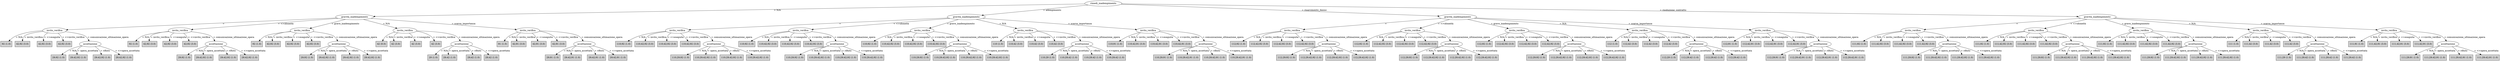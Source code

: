 digraph J48Tree {
N0 [label="rimedi_inadempimento" ]
N0->N1 [label="= N/A"]
N1 [label="gravit&agrave;_inadempimento" ]
N1->N2 [label="="]
N2 [label="invito_verifica" ]
N2->N3 [label="= N/A"]
N3 [label="92 (1.0)" shape=box style=filled ]
N2->N4 [label="= invito_verifica"]
N4 [label="42;92 (3.0)" shape=box style=filled ]
N2->N5 [label="= &lt;&gt;eseguita"]
N5 [label="42;92 (3.0)" shape=box style=filled ]
N2->N6 [label="= &lt;&gt;invito_verifica"]
N6 [label="42;92 (3.0)" shape=box style=filled ]
N2->N7 [label="= comunicazione_ultimazione_opera"]
N7 [label="accettazione" ]
N7->N8 [label="= N/A"]
N8 [label="29;92 (1.0)" shape=box style=filled ]
N7->N9 [label="= opera_accettata"]
N9 [label="29;42;92 (1.0)" shape=box style=filled ]
N7->N10 [label="= rifiuto"]
N10 [label="29;42;92 (1.0)" shape=box style=filled ]
N7->N11 [label="= &lt;&gt;opera_accettata"]
N11 [label="29;42;92 (1.0)" shape=box style=filled ]
N1->N12 [label="= &lt;&gt;idoneit&agrave;"]
N12 [label="invito_verifica" ]
N12->N13 [label="= N/A"]
N13 [label="92 (1.0)" shape=box style=filled ]
N12->N14 [label="= invito_verifica"]
N14 [label="42;92 (3.0)" shape=box style=filled ]
N12->N15 [label="= &lt;&gt;eseguita"]
N15 [label="42;92 (3.0)" shape=box style=filled ]
N12->N16 [label="= &lt;&gt;invito_verifica"]
N16 [label="42;92 (3.0)" shape=box style=filled ]
N12->N17 [label="= comunicazione_ultimazione_opera"]
N17 [label="accettazione" ]
N17->N18 [label="= N/A"]
N18 [label="29;92 (1.0)" shape=box style=filled ]
N17->N19 [label="= opera_accettata"]
N19 [label="29;42;92 (1.0)" shape=box style=filled ]
N17->N20 [label="= rifiuto"]
N20 [label="29;42;92 (1.0)" shape=box style=filled ]
N17->N21 [label="= &lt;&gt;opera_accettata"]
N21 [label="29;42;92 (1.0)" shape=box style=filled ]
N1->N22 [label="= grave_inadempimento"]
N22 [label="invito_verifica" ]
N22->N23 [label="= N/A"]
N23 [label="92 (1.0)" shape=box style=filled ]
N22->N24 [label="= invito_verifica"]
N24 [label="42;92 (3.0)" shape=box style=filled ]
N22->N25 [label="= &lt;&gt;eseguita"]
N25 [label="42;92 (3.0)" shape=box style=filled ]
N22->N26 [label="= &lt;&gt;invito_verifica"]
N26 [label="42;92 (3.0)" shape=box style=filled ]
N22->N27 [label="= comunicazione_ultimazione_opera"]
N27 [label="accettazione" ]
N27->N28 [label="= N/A"]
N28 [label="29;92 (1.0)" shape=box style=filled ]
N27->N29 [label="= opera_accettata"]
N29 [label="29;42;92 (1.0)" shape=box style=filled ]
N27->N30 [label="= rifiuto"]
N30 [label="29;42;92 (1.0)" shape=box style=filled ]
N27->N31 [label="= &lt;&gt;opera_accettata"]
N31 [label="29;42;92 (1.0)" shape=box style=filled ]
N1->N32 [label="= N/A"]
N32 [label="invito_verifica" ]
N32->N33 [label="= N/A"]
N33 [label="42 (0.0)" shape=box style=filled ]
N32->N34 [label="= invito_verifica"]
N34 [label="42 (3.0)" shape=box style=filled ]
N32->N35 [label="= &lt;&gt;eseguita"]
N35 [label="42 (3.0)" shape=box style=filled ]
N32->N36 [label="= &lt;&gt;invito_verifica"]
N36 [label="42 (3.0)" shape=box style=filled ]
N32->N37 [label="= comunicazione_ultimazione_opera"]
N37 [label="accettazione" ]
N37->N38 [label="= N/A"]
N38 [label="29 (1.0)" shape=box style=filled ]
N37->N39 [label="= opera_accettata"]
N39 [label="29;42 (1.0)" shape=box style=filled ]
N37->N40 [label="= rifiuto"]
N40 [label="29;42 (1.0)" shape=box style=filled ]
N37->N41 [label="= &lt;&gt;opera_accettata"]
N41 [label="29;42 (1.0)" shape=box style=filled ]
N1->N42 [label="= scarsa_importanza"]
N42 [label="invito_verifica" ]
N42->N43 [label="= N/A"]
N43 [label="91 (1.0)" shape=box style=filled ]
N42->N44 [label="= invito_verifica"]
N44 [label="42;91 (3.0)" shape=box style=filled ]
N42->N45 [label="= &lt;&gt;eseguita"]
N45 [label="42;91 (3.0)" shape=box style=filled ]
N42->N46 [label="= &lt;&gt;invito_verifica"]
N46 [label="42;91 (3.0)" shape=box style=filled ]
N42->N47 [label="= comunicazione_ultimazione_opera"]
N47 [label="accettazione" ]
N47->N48 [label="= N/A"]
N48 [label="29;91 (1.0)" shape=box style=filled ]
N47->N49 [label="= opera_accettata"]
N49 [label="29;42;91 (1.0)" shape=box style=filled ]
N47->N50 [label="= rifiuto"]
N50 [label="29;42;91 (1.0)" shape=box style=filled ]
N47->N51 [label="= &lt;&gt;opera_accettata"]
N51 [label="29;42;91 (1.0)" shape=box style=filled ]
N0->N52 [label="= adempimento"]
N52 [label="gravit&agrave;_inadempimento" ]
N52->N53 [label="="]
N53 [label="invito_verifica" ]
N53->N54 [label="= N/A"]
N54 [label="110;92 (1.0)" shape=box style=filled ]
N53->N55 [label="= invito_verifica"]
N55 [label="110;42;92 (3.0)" shape=box style=filled ]
N53->N56 [label="= &lt;&gt;eseguita"]
N56 [label="110;42;92 (3.0)" shape=box style=filled ]
N53->N57 [label="= &lt;&gt;invito_verifica"]
N57 [label="110;42;92 (3.0)" shape=box style=filled ]
N53->N58 [label="= comunicazione_ultimazione_opera"]
N58 [label="accettazione" ]
N58->N59 [label="= N/A"]
N59 [label="110;29;92 (1.0)" shape=box style=filled ]
N58->N60 [label="= opera_accettata"]
N60 [label="110;29;42;92 (1.0)" shape=box style=filled ]
N58->N61 [label="= rifiuto"]
N61 [label="110;29;42;92 (1.0)" shape=box style=filled ]
N58->N62 [label="= &lt;&gt;opera_accettata"]
N62 [label="110;29;42;92 (1.0)" shape=box style=filled ]
N52->N63 [label="= &lt;&gt;idoneit&agrave;"]
N63 [label="invito_verifica" ]
N63->N64 [label="= N/A"]
N64 [label="110;92 (1.0)" shape=box style=filled ]
N63->N65 [label="= invito_verifica"]
N65 [label="110;42;92 (3.0)" shape=box style=filled ]
N63->N66 [label="= &lt;&gt;eseguita"]
N66 [label="110;42;92 (3.0)" shape=box style=filled ]
N63->N67 [label="= &lt;&gt;invito_verifica"]
N67 [label="110;42;92 (3.0)" shape=box style=filled ]
N63->N68 [label="= comunicazione_ultimazione_opera"]
N68 [label="accettazione" ]
N68->N69 [label="= N/A"]
N69 [label="110;29;92 (1.0)" shape=box style=filled ]
N68->N70 [label="= opera_accettata"]
N70 [label="110;29;42;92 (1.0)" shape=box style=filled ]
N68->N71 [label="= rifiuto"]
N71 [label="110;29;42;92 (1.0)" shape=box style=filled ]
N68->N72 [label="= &lt;&gt;opera_accettata"]
N72 [label="110;29;42;92 (1.0)" shape=box style=filled ]
N52->N73 [label="= grave_inadempimento"]
N73 [label="invito_verifica" ]
N73->N74 [label="= N/A"]
N74 [label="110;92 (1.0)" shape=box style=filled ]
N73->N75 [label="= invito_verifica"]
N75 [label="110;42;92 (3.0)" shape=box style=filled ]
N73->N76 [label="= &lt;&gt;eseguita"]
N76 [label="110;42;92 (3.0)" shape=box style=filled ]
N73->N77 [label="= &lt;&gt;invito_verifica"]
N77 [label="110;42;92 (3.0)" shape=box style=filled ]
N73->N78 [label="= comunicazione_ultimazione_opera"]
N78 [label="accettazione" ]
N78->N79 [label="= N/A"]
N79 [label="110;29;92 (1.0)" shape=box style=filled ]
N78->N80 [label="= opera_accettata"]
N80 [label="110;29;42;92 (1.0)" shape=box style=filled ]
N78->N81 [label="= rifiuto"]
N81 [label="110;29;42;92 (1.0)" shape=box style=filled ]
N78->N82 [label="= &lt;&gt;opera_accettata"]
N82 [label="110;29;42;92 (1.0)" shape=box style=filled ]
N52->N83 [label="= N/A"]
N83 [label="invito_verifica" ]
N83->N84 [label="= N/A"]
N84 [label="110 (1.0)" shape=box style=filled ]
N83->N85 [label="= invito_verifica"]
N85 [label="110;42 (3.0)" shape=box style=filled ]
N83->N86 [label="= &lt;&gt;eseguita"]
N86 [label="110;42 (3.0)" shape=box style=filled ]
N83->N87 [label="= &lt;&gt;invito_verifica"]
N87 [label="110;42 (3.0)" shape=box style=filled ]
N83->N88 [label="= comunicazione_ultimazione_opera"]
N88 [label="accettazione" ]
N88->N89 [label="= N/A"]
N89 [label="110;29 (1.0)" shape=box style=filled ]
N88->N90 [label="= opera_accettata"]
N90 [label="110;29;42 (1.0)" shape=box style=filled ]
N88->N91 [label="= rifiuto"]
N91 [label="110;29;42 (1.0)" shape=box style=filled ]
N88->N92 [label="= &lt;&gt;opera_accettata"]
N92 [label="110;29;42 (1.0)" shape=box style=filled ]
N52->N93 [label="= scarsa_importanza"]
N93 [label="invito_verifica" ]
N93->N94 [label="= N/A"]
N94 [label="110;91 (1.0)" shape=box style=filled ]
N93->N95 [label="= invito_verifica"]
N95 [label="110;42;91 (3.0)" shape=box style=filled ]
N93->N96 [label="= &lt;&gt;eseguita"]
N96 [label="110;42;91 (3.0)" shape=box style=filled ]
N93->N97 [label="= &lt;&gt;invito_verifica"]
N97 [label="110;42;91 (3.0)" shape=box style=filled ]
N93->N98 [label="= comunicazione_ultimazione_opera"]
N98 [label="accettazione" ]
N98->N99 [label="= N/A"]
N99 [label="110;29;91 (1.0)" shape=box style=filled ]
N98->N100 [label="= opera_accettata"]
N100 [label="110;29;42;91 (1.0)" shape=box style=filled ]
N98->N101 [label="= rifiuto"]
N101 [label="110;29;42;91 (1.0)" shape=box style=filled ]
N98->N102 [label="= &lt;&gt;opera_accettata"]
N102 [label="110;29;42;91 (1.0)" shape=box style=filled ]
N0->N103 [label="= risarcimento_danno"]
N103 [label="gravit&agrave;_inadempimento" ]
N103->N104 [label="="]
N104 [label="invito_verifica" ]
N104->N105 [label="= N/A"]
N105 [label="112;92 (1.0)" shape=box style=filled ]
N104->N106 [label="= invito_verifica"]
N106 [label="112;42;92 (3.0)" shape=box style=filled ]
N104->N107 [label="= &lt;&gt;eseguita"]
N107 [label="112;42;92 (3.0)" shape=box style=filled ]
N104->N108 [label="= &lt;&gt;invito_verifica"]
N108 [label="112;42;92 (3.0)" shape=box style=filled ]
N104->N109 [label="= comunicazione_ultimazione_opera"]
N109 [label="accettazione" ]
N109->N110 [label="= N/A"]
N110 [label="112;29;92 (1.0)" shape=box style=filled ]
N109->N111 [label="= opera_accettata"]
N111 [label="112;29;42;92 (1.0)" shape=box style=filled ]
N109->N112 [label="= rifiuto"]
N112 [label="112;29;42;92 (1.0)" shape=box style=filled ]
N109->N113 [label="= &lt;&gt;opera_accettata"]
N113 [label="112;29;42;92 (1.0)" shape=box style=filled ]
N103->N114 [label="= &lt;&gt;idoneit&agrave;"]
N114 [label="invito_verifica" ]
N114->N115 [label="= N/A"]
N115 [label="112;92 (1.0)" shape=box style=filled ]
N114->N116 [label="= invito_verifica"]
N116 [label="112;42;92 (3.0)" shape=box style=filled ]
N114->N117 [label="= &lt;&gt;eseguita"]
N117 [label="112;42;92 (3.0)" shape=box style=filled ]
N114->N118 [label="= &lt;&gt;invito_verifica"]
N118 [label="112;42;92 (3.0)" shape=box style=filled ]
N114->N119 [label="= comunicazione_ultimazione_opera"]
N119 [label="accettazione" ]
N119->N120 [label="= N/A"]
N120 [label="112;29;92 (1.0)" shape=box style=filled ]
N119->N121 [label="= opera_accettata"]
N121 [label="112;29;42;92 (1.0)" shape=box style=filled ]
N119->N122 [label="= rifiuto"]
N122 [label="112;29;42;92 (1.0)" shape=box style=filled ]
N119->N123 [label="= &lt;&gt;opera_accettata"]
N123 [label="112;29;42;92 (1.0)" shape=box style=filled ]
N103->N124 [label="= grave_inadempimento"]
N124 [label="invito_verifica" ]
N124->N125 [label="= N/A"]
N125 [label="112;92 (1.0)" shape=box style=filled ]
N124->N126 [label="= invito_verifica"]
N126 [label="112;42;92 (3.0)" shape=box style=filled ]
N124->N127 [label="= &lt;&gt;eseguita"]
N127 [label="112;42;92 (3.0)" shape=box style=filled ]
N124->N128 [label="= &lt;&gt;invito_verifica"]
N128 [label="112;42;92 (3.0)" shape=box style=filled ]
N124->N129 [label="= comunicazione_ultimazione_opera"]
N129 [label="accettazione" ]
N129->N130 [label="= N/A"]
N130 [label="112;29;92 (1.0)" shape=box style=filled ]
N129->N131 [label="= opera_accettata"]
N131 [label="112;29;42;92 (1.0)" shape=box style=filled ]
N129->N132 [label="= rifiuto"]
N132 [label="112;29;42;92 (1.0)" shape=box style=filled ]
N129->N133 [label="= &lt;&gt;opera_accettata"]
N133 [label="112;29;42;92 (1.0)" shape=box style=filled ]
N103->N134 [label="= N/A"]
N134 [label="invito_verifica" ]
N134->N135 [label="= N/A"]
N135 [label="112 (1.0)" shape=box style=filled ]
N134->N136 [label="= invito_verifica"]
N136 [label="112;42 (3.0)" shape=box style=filled ]
N134->N137 [label="= &lt;&gt;eseguita"]
N137 [label="112;42 (3.0)" shape=box style=filled ]
N134->N138 [label="= &lt;&gt;invito_verifica"]
N138 [label="112;42 (3.0)" shape=box style=filled ]
N134->N139 [label="= comunicazione_ultimazione_opera"]
N139 [label="accettazione" ]
N139->N140 [label="= N/A"]
N140 [label="112;29 (1.0)" shape=box style=filled ]
N139->N141 [label="= opera_accettata"]
N141 [label="112;29;42 (1.0)" shape=box style=filled ]
N139->N142 [label="= rifiuto"]
N142 [label="112;29;42 (1.0)" shape=box style=filled ]
N139->N143 [label="= &lt;&gt;opera_accettata"]
N143 [label="112;29;42 (1.0)" shape=box style=filled ]
N103->N144 [label="= scarsa_importanza"]
N144 [label="invito_verifica" ]
N144->N145 [label="= N/A"]
N145 [label="112;91 (1.0)" shape=box style=filled ]
N144->N146 [label="= invito_verifica"]
N146 [label="112;42;91 (3.0)" shape=box style=filled ]
N144->N147 [label="= &lt;&gt;eseguita"]
N147 [label="112;42;91 (3.0)" shape=box style=filled ]
N144->N148 [label="= &lt;&gt;invito_verifica"]
N148 [label="112;42;91 (3.0)" shape=box style=filled ]
N144->N149 [label="= comunicazione_ultimazione_opera"]
N149 [label="accettazione" ]
N149->N150 [label="= N/A"]
N150 [label="112;29;91 (1.0)" shape=box style=filled ]
N149->N151 [label="= opera_accettata"]
N151 [label="112;29;42;91 (1.0)" shape=box style=filled ]
N149->N152 [label="= rifiuto"]
N152 [label="112;29;42;91 (1.0)" shape=box style=filled ]
N149->N153 [label="= &lt;&gt;opera_accettata"]
N153 [label="112;29;42;91 (1.0)" shape=box style=filled ]
N0->N154 [label="= risoluzione_contratto"]
N154 [label="gravit&agrave;_inadempimento" ]
N154->N155 [label="="]
N155 [label="invito_verifica" ]
N155->N156 [label="= N/A"]
N156 [label="111;92 (1.0)" shape=box style=filled ]
N155->N157 [label="= invito_verifica"]
N157 [label="111;42;92 (3.0)" shape=box style=filled ]
N155->N158 [label="= &lt;&gt;eseguita"]
N158 [label="111;42;92 (3.0)" shape=box style=filled ]
N155->N159 [label="= &lt;&gt;invito_verifica"]
N159 [label="111;42;92 (3.0)" shape=box style=filled ]
N155->N160 [label="= comunicazione_ultimazione_opera"]
N160 [label="accettazione" ]
N160->N161 [label="= N/A"]
N161 [label="111;29;92 (1.0)" shape=box style=filled ]
N160->N162 [label="= opera_accettata"]
N162 [label="111;29;42;92 (1.0)" shape=box style=filled ]
N160->N163 [label="= rifiuto"]
N163 [label="111;29;42;92 (1.0)" shape=box style=filled ]
N160->N164 [label="= &lt;&gt;opera_accettata"]
N164 [label="111;29;42;92 (1.0)" shape=box style=filled ]
N154->N165 [label="= &lt;&gt;idoneit&agrave;"]
N165 [label="invito_verifica" ]
N165->N166 [label="= N/A"]
N166 [label="111;92 (1.0)" shape=box style=filled ]
N165->N167 [label="= invito_verifica"]
N167 [label="111;42;92 (3.0)" shape=box style=filled ]
N165->N168 [label="= &lt;&gt;eseguita"]
N168 [label="111;42;92 (3.0)" shape=box style=filled ]
N165->N169 [label="= &lt;&gt;invito_verifica"]
N169 [label="111;42;92 (3.0)" shape=box style=filled ]
N165->N170 [label="= comunicazione_ultimazione_opera"]
N170 [label="accettazione" ]
N170->N171 [label="= N/A"]
N171 [label="111;29;92 (1.0)" shape=box style=filled ]
N170->N172 [label="= opera_accettata"]
N172 [label="111;29;42;92 (1.0)" shape=box style=filled ]
N170->N173 [label="= rifiuto"]
N173 [label="111;29;42;92 (1.0)" shape=box style=filled ]
N170->N174 [label="= &lt;&gt;opera_accettata"]
N174 [label="111;29;42;92 (1.0)" shape=box style=filled ]
N154->N175 [label="= grave_inadempimento"]
N175 [label="invito_verifica" ]
N175->N176 [label="= N/A"]
N176 [label="111;92 (1.0)" shape=box style=filled ]
N175->N177 [label="= invito_verifica"]
N177 [label="111;42;92 (3.0)" shape=box style=filled ]
N175->N178 [label="= &lt;&gt;eseguita"]
N178 [label="111;42;92 (3.0)" shape=box style=filled ]
N175->N179 [label="= &lt;&gt;invito_verifica"]
N179 [label="111;42;92 (3.0)" shape=box style=filled ]
N175->N180 [label="= comunicazione_ultimazione_opera"]
N180 [label="accettazione" ]
N180->N181 [label="= N/A"]
N181 [label="111;29;92 (1.0)" shape=box style=filled ]
N180->N182 [label="= opera_accettata"]
N182 [label="111;29;42;92 (1.0)" shape=box style=filled ]
N180->N183 [label="= rifiuto"]
N183 [label="111;29;42;92 (1.0)" shape=box style=filled ]
N180->N184 [label="= &lt;&gt;opera_accettata"]
N184 [label="111;29;42;92 (1.0)" shape=box style=filled ]
N154->N185 [label="= N/A"]
N185 [label="invito_verifica" ]
N185->N186 [label="= N/A"]
N186 [label="111 (1.0)" shape=box style=filled ]
N185->N187 [label="= invito_verifica"]
N187 [label="111;42 (3.0)" shape=box style=filled ]
N185->N188 [label="= &lt;&gt;eseguita"]
N188 [label="111;42 (3.0)" shape=box style=filled ]
N185->N189 [label="= &lt;&gt;invito_verifica"]
N189 [label="111;42 (3.0)" shape=box style=filled ]
N185->N190 [label="= comunicazione_ultimazione_opera"]
N190 [label="accettazione" ]
N190->N191 [label="= N/A"]
N191 [label="111;29 (1.0)" shape=box style=filled ]
N190->N192 [label="= opera_accettata"]
N192 [label="111;29;42 (1.0)" shape=box style=filled ]
N190->N193 [label="= rifiuto"]
N193 [label="111;29;42 (1.0)" shape=box style=filled ]
N190->N194 [label="= &lt;&gt;opera_accettata"]
N194 [label="111;29;42 (1.0)" shape=box style=filled ]
N154->N195 [label="= scarsa_importanza"]
N195 [label="invito_verifica" ]
N195->N196 [label="= N/A"]
N196 [label="111;91 (1.0)" shape=box style=filled ]
N195->N197 [label="= invito_verifica"]
N197 [label="111;42;91 (3.0)" shape=box style=filled ]
N195->N198 [label="= &lt;&gt;eseguita"]
N198 [label="111;42;91 (3.0)" shape=box style=filled ]
N195->N199 [label="= &lt;&gt;invito_verifica"]
N199 [label="111;42;91 (3.0)" shape=box style=filled ]
N195->N200 [label="= comunicazione_ultimazione_opera"]
N200 [label="accettazione" ]
N200->N201 [label="= N/A"]
N201 [label="111;29;91 (1.0)" shape=box style=filled ]
N200->N202 [label="= opera_accettata"]
N202 [label="111;29;42;91 (1.0)" shape=box style=filled ]
N200->N203 [label="= rifiuto"]
N203 [label="111;29;42;91 (1.0)" shape=box style=filled ]
N200->N204 [label="= &lt;&gt;opera_accettata"]
N204 [label="111;29;42;91 (1.0)" shape=box style=filled ]
}

